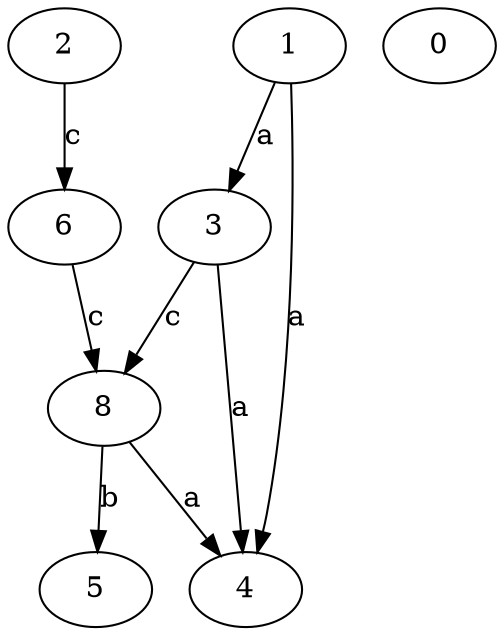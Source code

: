 strict digraph  {
2;
3;
4;
5;
0;
6;
1;
8;
2 -> 6  [label=c];
3 -> 4  [label=a];
3 -> 8  [label=c];
6 -> 8  [label=c];
1 -> 3  [label=a];
1 -> 4  [label=a];
8 -> 4  [label=a];
8 -> 5  [label=b];
}
